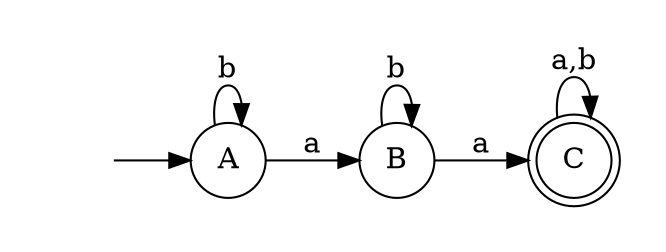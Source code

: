 digraph {
	rankdir=LR;
	margin = 0.25;
	node[shape=circle];
	C[shape=doublecircle];
	" "[color=white width=0];

	" " -> A;
	A -> B[label=a];
	A -> A[label=b];
	B -> C[label=a];
	B -> B[label=b];
	C -> C[label="a,b"];
	
}